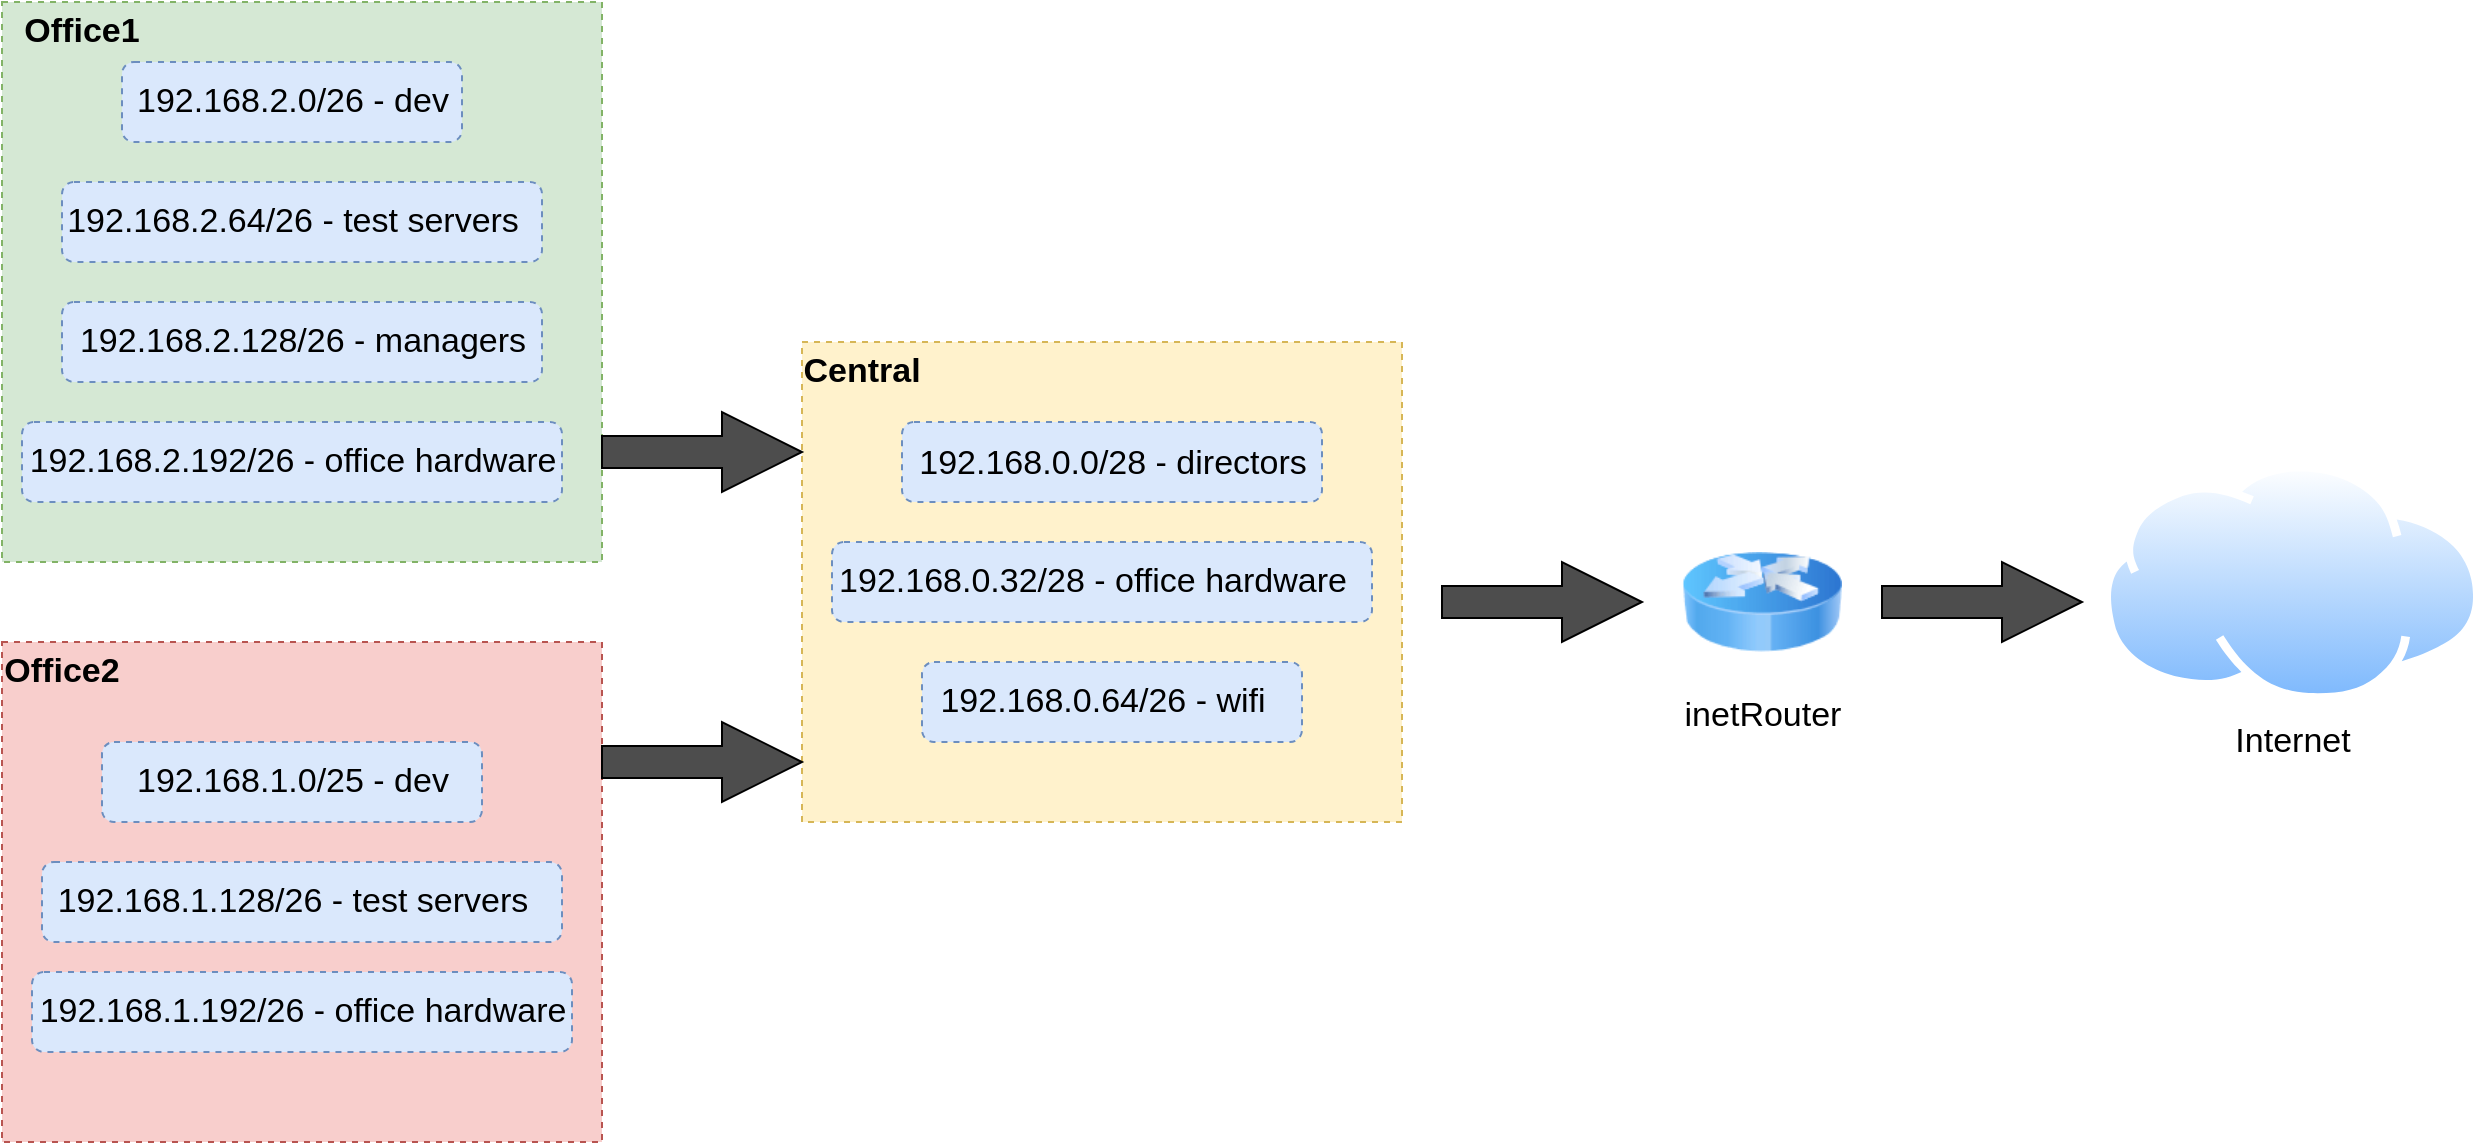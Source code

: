 <mxfile version="15.5.9"><diagram id="T2mUYKiAdIwIej33q4Jz" name="Page-1"><mxGraphModel dx="1350" dy="793" grid="0" gridSize="10" guides="1" tooltips="1" connect="1" arrows="1" fold="1" page="0" pageScale="1" pageWidth="827" pageHeight="1169" math="0" shadow="0"><root><mxCell id="0"/><mxCell id="1" parent="0"/><mxCell id="Xa66xCF4KpZsTsjdw5Cn-1" value="" style="rounded=0;whiteSpace=wrap;html=1;dashed=1;fillColor=#d5e8d4;strokeColor=#82b366;" vertex="1" parent="1"><mxGeometry x="40" y="100" width="300" height="280" as="geometry"/></mxCell><mxCell id="Xa66xCF4KpZsTsjdw5Cn-2" value="Office1" style="text;html=1;strokeColor=none;fillColor=none;align=center;verticalAlign=middle;whiteSpace=wrap;rounded=0;dashed=1;fontStyle=1;fontSize=17;" vertex="1" parent="1"><mxGeometry x="50" y="100" width="60" height="30" as="geometry"/></mxCell><mxCell id="Xa66xCF4KpZsTsjdw5Cn-3" value="" style="rounded=1;whiteSpace=wrap;html=1;dashed=1;fontSize=17;fillColor=#dae8fc;strokeColor=#6c8ebf;" vertex="1" parent="1"><mxGeometry x="100" y="130" width="170" height="40" as="geometry"/></mxCell><mxCell id="Xa66xCF4KpZsTsjdw5Cn-5" value="192.168.2.0/26      - dev" style="text;html=1;align=center;verticalAlign=middle;resizable=0;points=[];autosize=1;strokeColor=none;fillColor=none;fontSize=17;" vertex="1" parent="1"><mxGeometry x="100" y="135" width="170" height="30" as="geometry"/></mxCell><mxCell id="Xa66xCF4KpZsTsjdw5Cn-9" value="" style="rounded=1;whiteSpace=wrap;html=1;dashed=1;fontSize=17;fillColor=#dae8fc;strokeColor=#6c8ebf;" vertex="1" parent="1"><mxGeometry x="70" y="190" width="240" height="40" as="geometry"/></mxCell><mxCell id="Xa66xCF4KpZsTsjdw5Cn-10" value="" style="rounded=1;whiteSpace=wrap;html=1;dashed=1;fontSize=17;fillColor=#dae8fc;strokeColor=#6c8ebf;" vertex="1" parent="1"><mxGeometry x="70" y="250" width="240" height="40" as="geometry"/></mxCell><mxCell id="Xa66xCF4KpZsTsjdw5Cn-11" value="" style="rounded=1;whiteSpace=wrap;html=1;dashed=1;fontSize=17;fillColor=#dae8fc;strokeColor=#6c8ebf;" vertex="1" parent="1"><mxGeometry x="50" y="310" width="270" height="40" as="geometry"/></mxCell><mxCell id="Xa66xCF4KpZsTsjdw5Cn-6" value="192.168.2.64/26    - test servers" style="text;html=1;align=center;verticalAlign=middle;resizable=0;points=[];autosize=1;strokeColor=none;fillColor=none;fontSize=17;" vertex="1" parent="1"><mxGeometry x="65" y="195" width="240" height="30" as="geometry"/></mxCell><mxCell id="Xa66xCF4KpZsTsjdw5Cn-7" value="192.168.2.128/26  - managers" style="text;html=1;align=center;verticalAlign=middle;resizable=0;points=[];autosize=1;strokeColor=none;fillColor=none;fontSize=17;" vertex="1" parent="1"><mxGeometry x="70" y="255" width="240" height="30" as="geometry"/></mxCell><mxCell id="Xa66xCF4KpZsTsjdw5Cn-8" value="192.168.2.192/26  - office hardware" style="text;html=1;align=center;verticalAlign=middle;resizable=0;points=[];autosize=1;strokeColor=none;fillColor=none;fontSize=17;" vertex="1" parent="1"><mxGeometry x="45" y="315" width="280" height="30" as="geometry"/></mxCell><mxCell id="Xa66xCF4KpZsTsjdw5Cn-12" value="" style="rounded=0;whiteSpace=wrap;html=1;dashed=1;fontSize=17;fillColor=#f8cecc;strokeColor=#b85450;" vertex="1" parent="1"><mxGeometry x="40" y="420" width="300" height="250" as="geometry"/></mxCell><mxCell id="Xa66xCF4KpZsTsjdw5Cn-13" value="Office2" style="text;html=1;strokeColor=none;fillColor=none;align=center;verticalAlign=middle;whiteSpace=wrap;rounded=0;dashed=1;fontStyle=1;fontSize=17;" vertex="1" parent="1"><mxGeometry x="40" y="420" width="60" height="30" as="geometry"/></mxCell><mxCell id="Xa66xCF4KpZsTsjdw5Cn-14" value="" style="rounded=1;whiteSpace=wrap;html=1;dashed=1;fontSize=17;fillColor=#dae8fc;strokeColor=#6c8ebf;" vertex="1" parent="1"><mxGeometry x="90" y="470" width="190" height="40" as="geometry"/></mxCell><mxCell id="Xa66xCF4KpZsTsjdw5Cn-15" value="" style="rounded=1;whiteSpace=wrap;html=1;dashed=1;fontSize=17;fillColor=#dae8fc;strokeColor=#6c8ebf;" vertex="1" parent="1"><mxGeometry x="60" y="530" width="260" height="40" as="geometry"/></mxCell><mxCell id="Xa66xCF4KpZsTsjdw5Cn-16" value="" style="rounded=1;whiteSpace=wrap;html=1;dashed=1;fontSize=17;fillColor=#dae8fc;strokeColor=#6c8ebf;" vertex="1" parent="1"><mxGeometry x="55" y="585" width="270" height="40" as="geometry"/></mxCell><mxCell id="Xa66xCF4KpZsTsjdw5Cn-17" value="192.168.1.0/25      - dev" style="text;html=1;align=center;verticalAlign=middle;resizable=0;points=[];autosize=1;strokeColor=none;fillColor=none;fontSize=17;" vertex="1" parent="1"><mxGeometry x="100" y="475" width="170" height="30" as="geometry"/></mxCell><mxCell id="Xa66xCF4KpZsTsjdw5Cn-18" value="192.168.1.128/26  - test servers" style="text;html=1;align=center;verticalAlign=middle;resizable=0;points=[];autosize=1;strokeColor=none;fillColor=none;fontSize=17;" vertex="1" parent="1"><mxGeometry x="60" y="535" width="250" height="30" as="geometry"/></mxCell><mxCell id="Xa66xCF4KpZsTsjdw5Cn-20" value="192.168.1.192/26  - office hardware" style="text;html=1;align=center;verticalAlign=middle;resizable=0;points=[];autosize=1;strokeColor=none;fillColor=none;fontSize=17;" vertex="1" parent="1"><mxGeometry x="50" y="590" width="280" height="30" as="geometry"/></mxCell><mxCell id="Xa66xCF4KpZsTsjdw5Cn-22" value="" style="rounded=0;whiteSpace=wrap;html=1;dashed=1;fontSize=17;fillColor=#fff2cc;strokeColor=#d6b656;" vertex="1" parent="1"><mxGeometry x="440" y="270" width="300" height="240" as="geometry"/></mxCell><mxCell id="Xa66xCF4KpZsTsjdw5Cn-27" value="" style="rounded=1;whiteSpace=wrap;html=1;dashed=1;fontSize=17;fillColor=#dae8fc;strokeColor=#6c8ebf;" vertex="1" parent="1"><mxGeometry x="490" y="310" width="210" height="40" as="geometry"/></mxCell><mxCell id="Xa66xCF4KpZsTsjdw5Cn-28" value="" style="rounded=1;whiteSpace=wrap;html=1;dashed=1;fontSize=17;fillColor=#dae8fc;strokeColor=#6c8ebf;" vertex="1" parent="1"><mxGeometry x="455" y="370" width="270" height="40" as="geometry"/></mxCell><mxCell id="Xa66xCF4KpZsTsjdw5Cn-29" value="" style="rounded=1;whiteSpace=wrap;html=1;dashed=1;fontSize=17;fillColor=#dae8fc;strokeColor=#6c8ebf;" vertex="1" parent="1"><mxGeometry x="500" y="430" width="190" height="40" as="geometry"/></mxCell><mxCell id="Xa66xCF4KpZsTsjdw5Cn-24" value="&lt;br&gt;192.168.0.0/28    - directors" style="text;html=1;align=center;verticalAlign=middle;resizable=0;points=[];autosize=1;strokeColor=none;fillColor=none;fontSize=17;" vertex="1" parent="1"><mxGeometry x="490" y="295" width="210" height="50" as="geometry"/></mxCell><mxCell id="Xa66xCF4KpZsTsjdw5Cn-25" value="192.168.0.32/28  - office hardware" style="text;html=1;align=center;verticalAlign=middle;resizable=0;points=[];autosize=1;strokeColor=none;fillColor=none;fontSize=17;" vertex="1" parent="1"><mxGeometry x="450" y="375" width="270" height="30" as="geometry"/></mxCell><mxCell id="Xa66xCF4KpZsTsjdw5Cn-26" value="192.168.0.64/26  - wifi" style="text;html=1;align=center;verticalAlign=middle;resizable=0;points=[];autosize=1;strokeColor=none;fillColor=none;fontSize=17;" vertex="1" parent="1"><mxGeometry x="500" y="435" width="180" height="30" as="geometry"/></mxCell><mxCell id="Xa66xCF4KpZsTsjdw5Cn-30" value="Central" style="text;html=1;strokeColor=none;fillColor=none;align=center;verticalAlign=middle;whiteSpace=wrap;rounded=0;dashed=1;fontStyle=1;fontSize=17;" vertex="1" parent="1"><mxGeometry x="440" y="270" width="60" height="30" as="geometry"/></mxCell><mxCell id="Xa66xCF4KpZsTsjdw5Cn-31" value="inetRouter" style="image;html=1;image=img/lib/clip_art/networking/Router_Icon_128x128.png;dashed=1;fontSize=17;" vertex="1" parent="1"><mxGeometry x="880" y="360" width="80" height="80" as="geometry"/></mxCell><mxCell id="Xa66xCF4KpZsTsjdw5Cn-32" value="Internet" style="aspect=fixed;perimeter=ellipsePerimeter;html=1;align=center;shadow=0;dashed=0;spacingTop=3;image;image=img/lib/active_directory/internet_cloud.svg;fontSize=17;" vertex="1" parent="1"><mxGeometry x="1090" y="330.3" width="190" height="119.7" as="geometry"/></mxCell><mxCell id="Xa66xCF4KpZsTsjdw5Cn-34" value="" style="html=1;shadow=0;dashed=0;align=center;verticalAlign=middle;shape=mxgraph.arrows2.arrow;dy=0.6;dx=40;notch=0;fontSize=17;fillColor=#4D4D4D;" vertex="1" parent="1"><mxGeometry x="340" y="305" width="100" height="40" as="geometry"/></mxCell><mxCell id="Xa66xCF4KpZsTsjdw5Cn-35" value="" style="html=1;shadow=0;dashed=0;align=center;verticalAlign=middle;shape=mxgraph.arrows2.arrow;dy=0.6;dx=40;notch=0;fontSize=17;fillColor=#4D4D4D;" vertex="1" parent="1"><mxGeometry x="340" y="460" width="100" height="40" as="geometry"/></mxCell><mxCell id="Xa66xCF4KpZsTsjdw5Cn-37" value="" style="html=1;shadow=0;dashed=0;align=center;verticalAlign=middle;shape=mxgraph.arrows2.arrow;dy=0.6;dx=40;notch=0;fontSize=17;fillColor=#4D4D4D;" vertex="1" parent="1"><mxGeometry x="760" y="380" width="100" height="40" as="geometry"/></mxCell><mxCell id="Xa66xCF4KpZsTsjdw5Cn-38" value="" style="html=1;shadow=0;dashed=0;align=center;verticalAlign=middle;shape=mxgraph.arrows2.arrow;dy=0.6;dx=40;notch=0;fontSize=17;fillColor=#4D4D4D;" vertex="1" parent="1"><mxGeometry x="980" y="380" width="100" height="40" as="geometry"/></mxCell></root></mxGraphModel></diagram></mxfile>
